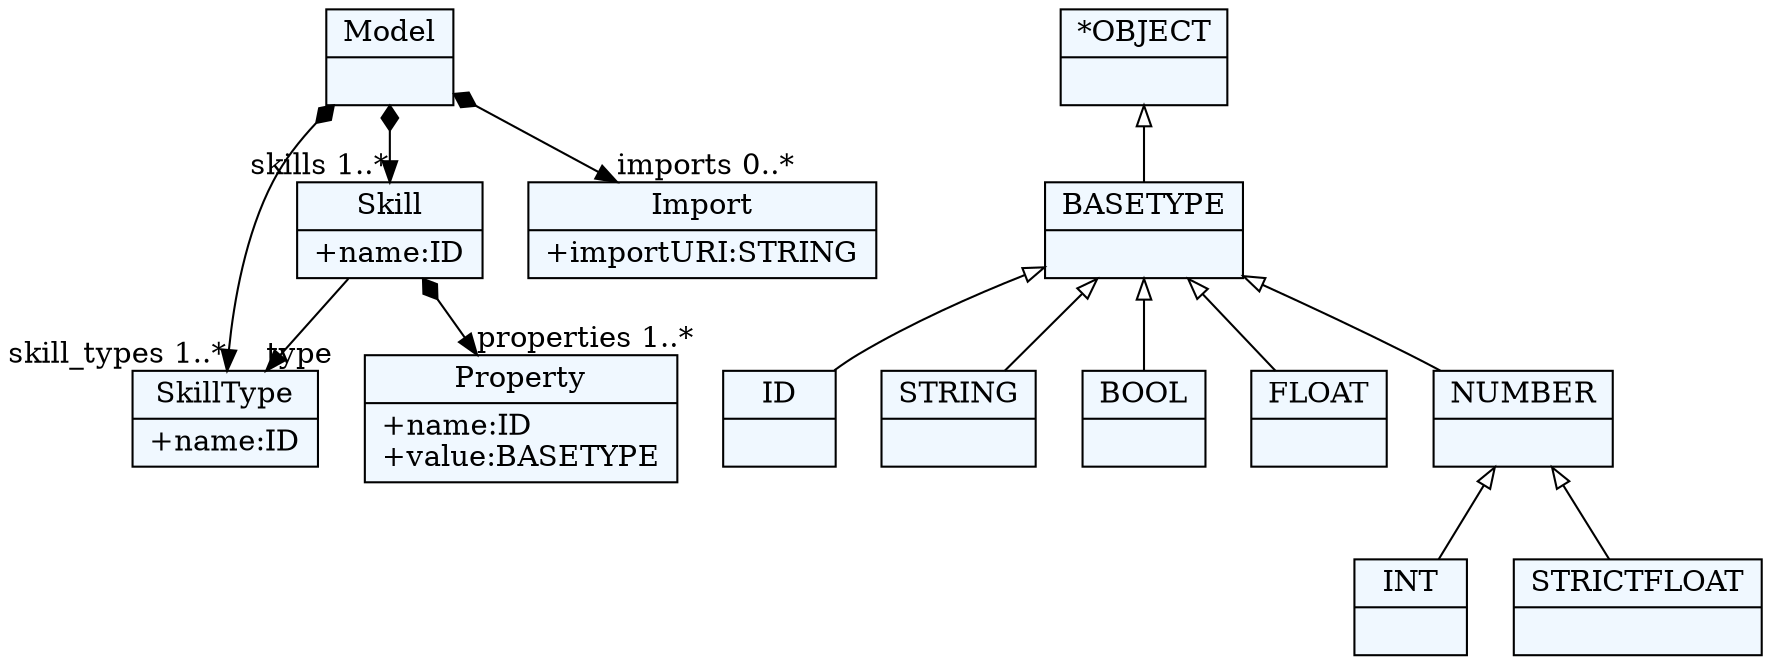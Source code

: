 
    digraph xtext {
    fontname = "Bitstream Vera Sans"
    fontsize = 8
    node[
        shape=record,
        style=filled,
        fillcolor=aliceblue
    ]
    nodesep = 0.3
    edge[dir=black,arrowtail=empty]


40446600[ label="{Model|}"]

40476312[ label="{Skill|+name:ID\l}"]

40441064[ label="{SkillType|+name:ID\l}"]

40429992[ label="{Property|+name:ID\l+value:BASETYPE\l}"]

40461528[ label="{Import|+importURI:STRING\l}"]

40468424[ label="{ID|}"]

40473368[ label="{STRING|}"]

40478312[ label="{BOOL|}"]

40483848[ label="{INT|}"]

40489384[ label="{FLOAT|}"]

40382184[ label="{STRICTFLOAT|}"]

40323624[ label="{NUMBER|}"]

40353048[ label="{BASETYPE|}"]

40412328[ label="{*OBJECT|}"]



40446600 -> 40461528[arrowtail=diamond, dir=both, headlabel="imports 0..*"]
40446600 -> 40476312[arrowtail=diamond, dir=both, headlabel="skills 1..*"]
40446600 -> 40441064[arrowtail=diamond, dir=both, headlabel="skill_types 1..*"]
40476312 -> 40441064[headlabel="type "]
40476312 -> 40429992[arrowtail=diamond, dir=both, headlabel="properties 1..*"]
40323624 -> 40382184 [dir=back]
40323624 -> 40483848 [dir=back]
40353048 -> 40323624 [dir=back]
40353048 -> 40489384 [dir=back]
40353048 -> 40478312 [dir=back]
40353048 -> 40468424 [dir=back]
40353048 -> 40473368 [dir=back]
40412328 -> 40353048 [dir=back]

}
